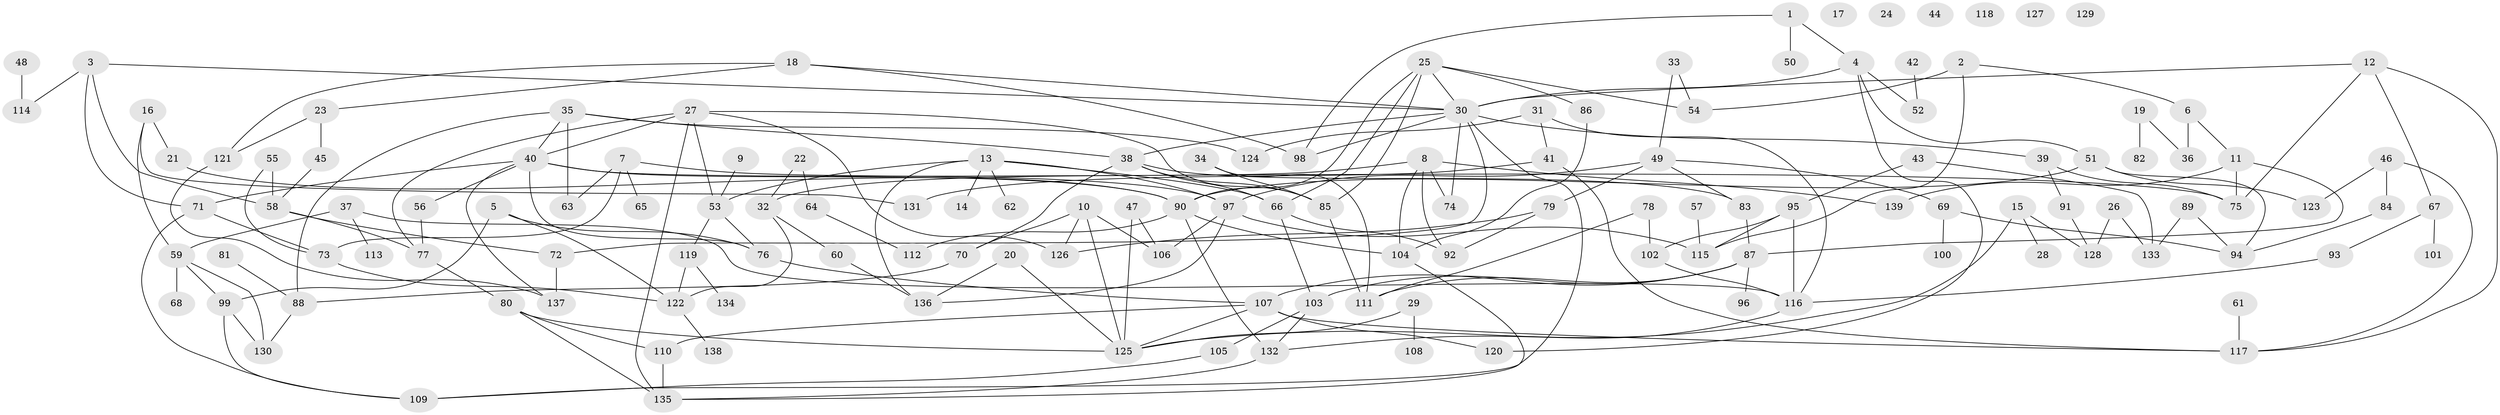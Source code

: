 // Generated by graph-tools (version 1.1) at 2025/33/03/09/25 02:33:59]
// undirected, 139 vertices, 210 edges
graph export_dot {
graph [start="1"]
  node [color=gray90,style=filled];
  1;
  2;
  3;
  4;
  5;
  6;
  7;
  8;
  9;
  10;
  11;
  12;
  13;
  14;
  15;
  16;
  17;
  18;
  19;
  20;
  21;
  22;
  23;
  24;
  25;
  26;
  27;
  28;
  29;
  30;
  31;
  32;
  33;
  34;
  35;
  36;
  37;
  38;
  39;
  40;
  41;
  42;
  43;
  44;
  45;
  46;
  47;
  48;
  49;
  50;
  51;
  52;
  53;
  54;
  55;
  56;
  57;
  58;
  59;
  60;
  61;
  62;
  63;
  64;
  65;
  66;
  67;
  68;
  69;
  70;
  71;
  72;
  73;
  74;
  75;
  76;
  77;
  78;
  79;
  80;
  81;
  82;
  83;
  84;
  85;
  86;
  87;
  88;
  89;
  90;
  91;
  92;
  93;
  94;
  95;
  96;
  97;
  98;
  99;
  100;
  101;
  102;
  103;
  104;
  105;
  106;
  107;
  108;
  109;
  110;
  111;
  112;
  113;
  114;
  115;
  116;
  117;
  118;
  119;
  120;
  121;
  122;
  123;
  124;
  125;
  126;
  127;
  128;
  129;
  130;
  131;
  132;
  133;
  134;
  135;
  136;
  137;
  138;
  139;
  1 -- 4;
  1 -- 50;
  1 -- 98;
  2 -- 6;
  2 -- 54;
  2 -- 115;
  3 -- 30;
  3 -- 58;
  3 -- 71;
  3 -- 114;
  4 -- 30;
  4 -- 51;
  4 -- 52;
  4 -- 120;
  5 -- 76;
  5 -- 99;
  5 -- 122;
  6 -- 11;
  6 -- 36;
  7 -- 63;
  7 -- 65;
  7 -- 73;
  7 -- 97;
  8 -- 32;
  8 -- 74;
  8 -- 92;
  8 -- 104;
  8 -- 139;
  9 -- 53;
  10 -- 70;
  10 -- 106;
  10 -- 125;
  10 -- 126;
  11 -- 75;
  11 -- 87;
  11 -- 139;
  12 -- 30;
  12 -- 67;
  12 -- 75;
  12 -- 117;
  13 -- 14;
  13 -- 53;
  13 -- 62;
  13 -- 66;
  13 -- 97;
  13 -- 136;
  15 -- 28;
  15 -- 125;
  15 -- 128;
  16 -- 21;
  16 -- 59;
  16 -- 131;
  18 -- 23;
  18 -- 30;
  18 -- 98;
  18 -- 121;
  19 -- 36;
  19 -- 82;
  20 -- 125;
  20 -- 136;
  21 -- 90;
  22 -- 32;
  22 -- 64;
  23 -- 45;
  23 -- 121;
  25 -- 30;
  25 -- 54;
  25 -- 66;
  25 -- 85;
  25 -- 86;
  25 -- 90;
  26 -- 128;
  26 -- 133;
  27 -- 40;
  27 -- 53;
  27 -- 77;
  27 -- 85;
  27 -- 126;
  27 -- 135;
  29 -- 108;
  29 -- 125;
  30 -- 38;
  30 -- 39;
  30 -- 72;
  30 -- 74;
  30 -- 98;
  30 -- 109;
  31 -- 41;
  31 -- 116;
  31 -- 124;
  32 -- 60;
  32 -- 122;
  33 -- 49;
  33 -- 54;
  34 -- 85;
  34 -- 111;
  35 -- 38;
  35 -- 40;
  35 -- 63;
  35 -- 88;
  35 -- 124;
  37 -- 59;
  37 -- 113;
  37 -- 116;
  38 -- 66;
  38 -- 70;
  38 -- 83;
  38 -- 85;
  39 -- 75;
  39 -- 91;
  40 -- 56;
  40 -- 71;
  40 -- 75;
  40 -- 76;
  40 -- 90;
  40 -- 137;
  41 -- 117;
  41 -- 131;
  42 -- 52;
  43 -- 95;
  43 -- 133;
  45 -- 58;
  46 -- 84;
  46 -- 117;
  46 -- 123;
  47 -- 106;
  47 -- 125;
  48 -- 114;
  49 -- 69;
  49 -- 79;
  49 -- 83;
  49 -- 97;
  51 -- 90;
  51 -- 94;
  51 -- 123;
  53 -- 76;
  53 -- 119;
  55 -- 58;
  55 -- 73;
  56 -- 77;
  57 -- 115;
  58 -- 72;
  58 -- 77;
  59 -- 68;
  59 -- 99;
  59 -- 130;
  60 -- 136;
  61 -- 117;
  64 -- 112;
  66 -- 92;
  66 -- 103;
  67 -- 93;
  67 -- 101;
  69 -- 94;
  69 -- 100;
  70 -- 88;
  71 -- 73;
  71 -- 109;
  72 -- 137;
  73 -- 122;
  76 -- 107;
  77 -- 80;
  78 -- 102;
  78 -- 111;
  79 -- 92;
  79 -- 126;
  80 -- 110;
  80 -- 125;
  80 -- 135;
  81 -- 88;
  83 -- 87;
  84 -- 94;
  85 -- 111;
  86 -- 104;
  87 -- 96;
  87 -- 103;
  87 -- 107;
  87 -- 111;
  88 -- 130;
  89 -- 94;
  89 -- 133;
  90 -- 104;
  90 -- 112;
  90 -- 132;
  91 -- 128;
  93 -- 116;
  95 -- 102;
  95 -- 115;
  95 -- 116;
  97 -- 106;
  97 -- 115;
  97 -- 136;
  99 -- 109;
  99 -- 130;
  102 -- 116;
  103 -- 105;
  103 -- 132;
  104 -- 135;
  105 -- 109;
  107 -- 110;
  107 -- 117;
  107 -- 120;
  107 -- 125;
  110 -- 135;
  116 -- 132;
  119 -- 122;
  119 -- 134;
  121 -- 137;
  122 -- 138;
  132 -- 135;
}
